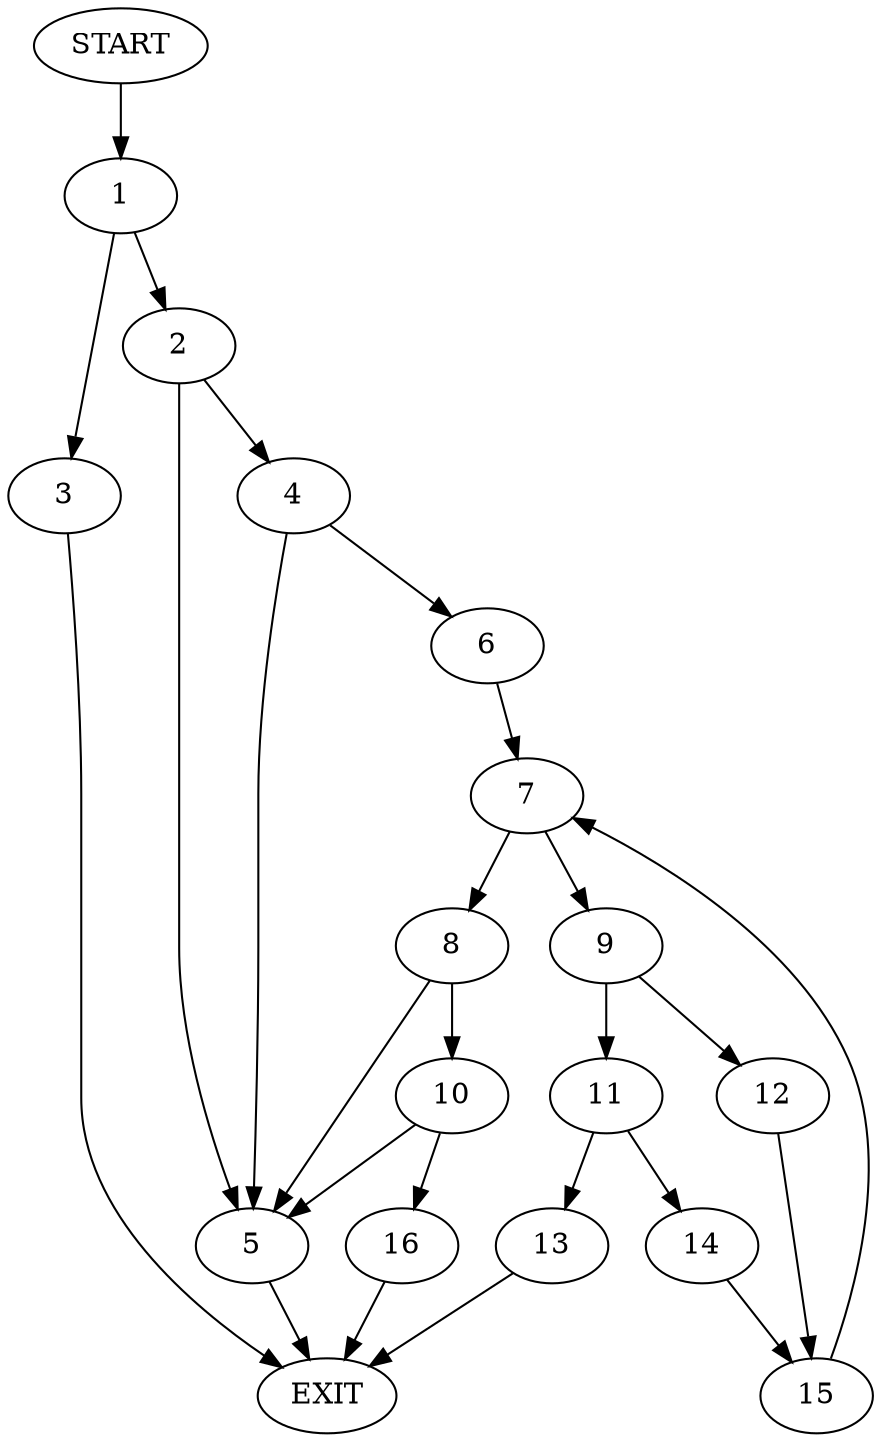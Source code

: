 digraph {
0 [label="START"]
17 [label="EXIT"]
0 -> 1
1 -> 2
1 -> 3
2 -> 4
2 -> 5
3 -> 17
4 -> 6
4 -> 5
5 -> 17
6 -> 7
7 -> 8
7 -> 9
8 -> 10
8 -> 5
9 -> 11
9 -> 12
11 -> 13
11 -> 14
12 -> 15
15 -> 7
13 -> 17
14 -> 15
10 -> 16
10 -> 5
16 -> 17
}
